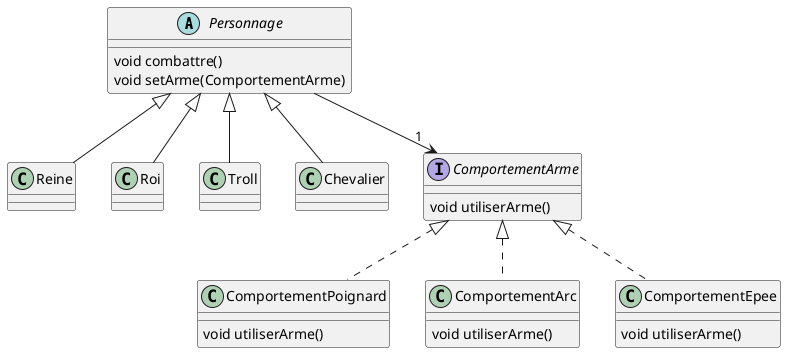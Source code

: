 @startuml

' definitions
' -----------

' package "app.personnages"
abstract Personnage
class Reine
class Roi
class Troll
class Chevalier
' end package

' package "app.comportement"
class ComportementPoignard
interface ComportementArme
class ComportementArc
class ComportementEpee
' end package

' content
' -------

' ComportementEpee:
ComportementArme <|.. ComportementEpee
ComportementEpee : void utiliserArme()

' Roi:
Personnage <|-- Roi

' Chevalier:
Personnage <|-- Chevalier

' ComportementPoignard:
ComportementArme <|.. ComportementPoignard
ComportementPoignard : void utiliserArme()

' ComportementArme:
ComportementArme : void utiliserArme()

' ComportementArc:
ComportementArme <|.. ComportementArc
ComportementArc : void utiliserArme()

' Personnage:
Personnage --> "1" ComportementArme
Personnage : void combattre()
Personnage : void setArme(ComportementArme)

' Troll:
Personnage <|-- Troll

' Reine:
Personnage <|-- Reine

@enduml
